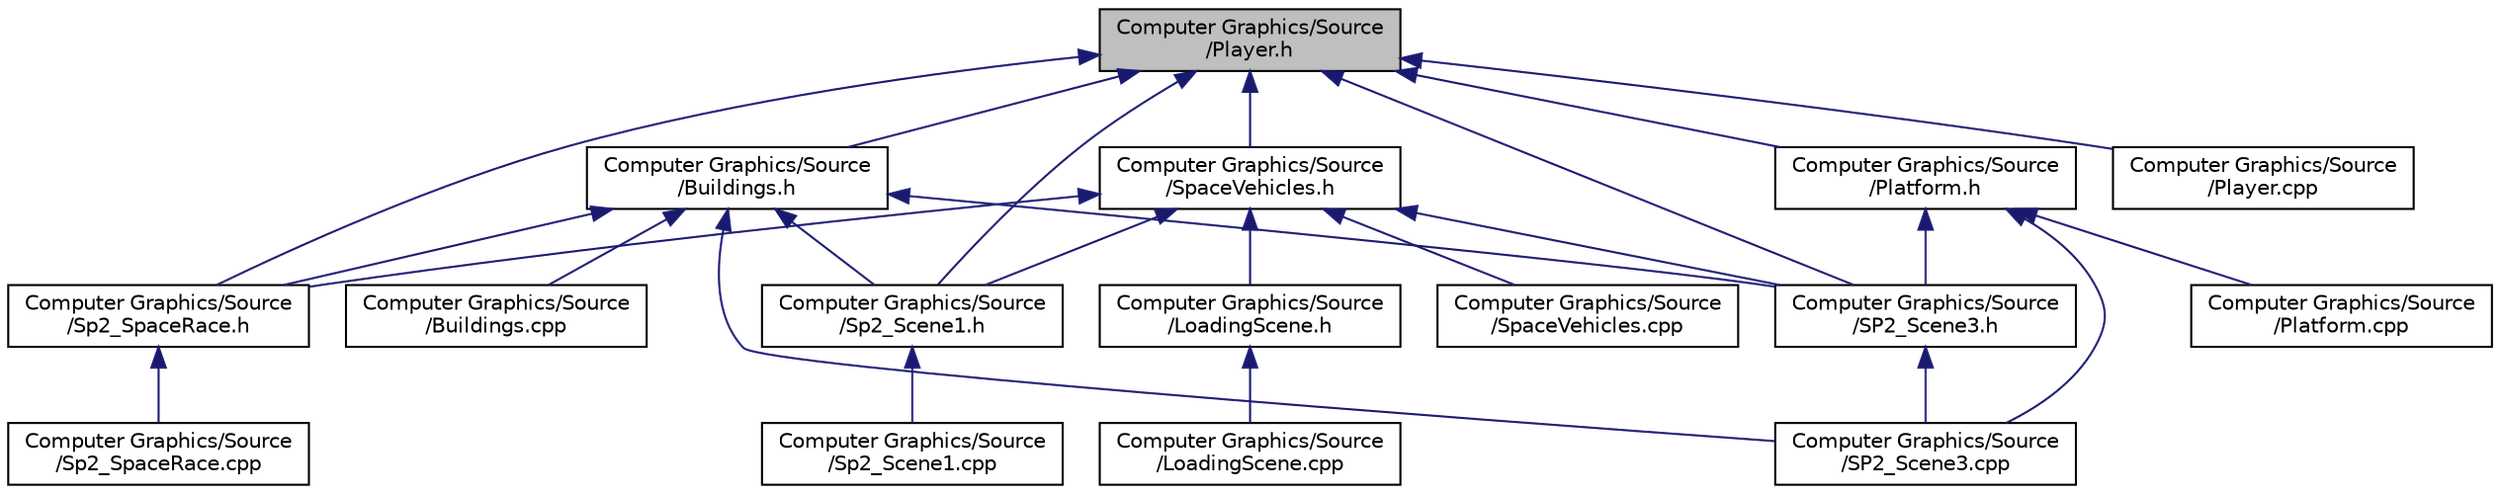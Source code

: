 digraph "Computer Graphics/Source/Player.h"
{
  bgcolor="transparent";
  edge [fontname="Helvetica",fontsize="10",labelfontname="Helvetica",labelfontsize="10"];
  node [fontname="Helvetica",fontsize="10",shape=record];
  Node1 [label="Computer Graphics/Source\l/Player.h",height=0.2,width=0.4,color="black", fillcolor="grey75", style="filled", fontcolor="black"];
  Node1 -> Node2 [dir="back",color="midnightblue",fontsize="10",style="solid",fontname="Helvetica"];
  Node2 [label="Computer Graphics/Source\l/Buildings.h",height=0.2,width=0.4,color="black",URL="$Buildings_8h.html",tooltip="Class to define the Buildings inheriting from GameChar. "];
  Node2 -> Node3 [dir="back",color="midnightblue",fontsize="10",style="solid",fontname="Helvetica"];
  Node3 [label="Computer Graphics/Source\l/Buildings.cpp",height=0.2,width=0.4,color="black",URL="$Buildings_8cpp.html"];
  Node2 -> Node4 [dir="back",color="midnightblue",fontsize="10",style="solid",fontname="Helvetica"];
  Node4 [label="Computer Graphics/Source\l/Sp2_Scene1.h",height=0.2,width=0.4,color="black",URL="$Sp2__Scene1_8h.html",tooltip="Class to define Scene1 of the game. "];
  Node4 -> Node5 [dir="back",color="midnightblue",fontsize="10",style="solid",fontname="Helvetica"];
  Node5 [label="Computer Graphics/Source\l/Sp2_Scene1.cpp",height=0.2,width=0.4,color="black",URL="$Sp2__Scene1_8cpp.html"];
  Node2 -> Node6 [dir="back",color="midnightblue",fontsize="10",style="solid",fontname="Helvetica"];
  Node6 [label="Computer Graphics/Source\l/SP2_Scene3.h",height=0.2,width=0.4,color="black",URL="$SP2__Scene3_8h.html",tooltip="Scene class. "];
  Node6 -> Node7 [dir="back",color="midnightblue",fontsize="10",style="solid",fontname="Helvetica"];
  Node7 [label="Computer Graphics/Source\l/SP2_Scene3.cpp",height=0.2,width=0.4,color="black",URL="$SP2__Scene3_8cpp.html",tooltip="Scene class. "];
  Node2 -> Node7 [dir="back",color="midnightblue",fontsize="10",style="solid",fontname="Helvetica"];
  Node2 -> Node8 [dir="back",color="midnightblue",fontsize="10",style="solid",fontname="Helvetica"];
  Node8 [label="Computer Graphics/Source\l/Sp2_SpaceRace.h",height=0.2,width=0.4,color="black",URL="$Sp2__SpaceRace_8h.html",tooltip="Class to define the Space Race Scene. "];
  Node8 -> Node9 [dir="back",color="midnightblue",fontsize="10",style="solid",fontname="Helvetica"];
  Node9 [label="Computer Graphics/Source\l/Sp2_SpaceRace.cpp",height=0.2,width=0.4,color="black",URL="$Sp2__SpaceRace_8cpp.html"];
  Node1 -> Node10 [dir="back",color="midnightblue",fontsize="10",style="solid",fontname="Helvetica"];
  Node10 [label="Computer Graphics/Source\l/SpaceVehicles.h",height=0.2,width=0.4,color="black",URL="$SpaceVehicles_8h.html",tooltip="Class to define Space Vehicles. "];
  Node10 -> Node11 [dir="back",color="midnightblue",fontsize="10",style="solid",fontname="Helvetica"];
  Node11 [label="Computer Graphics/Source\l/LoadingScene.h",height=0.2,width=0.4,color="black",URL="$LoadingScene_8h.html",tooltip="Class to define the loading of scenes. "];
  Node11 -> Node12 [dir="back",color="midnightblue",fontsize="10",style="solid",fontname="Helvetica"];
  Node12 [label="Computer Graphics/Source\l/LoadingScene.cpp",height=0.2,width=0.4,color="black",URL="$LoadingScene_8cpp.html"];
  Node10 -> Node4 [dir="back",color="midnightblue",fontsize="10",style="solid",fontname="Helvetica"];
  Node10 -> Node6 [dir="back",color="midnightblue",fontsize="10",style="solid",fontname="Helvetica"];
  Node10 -> Node8 [dir="back",color="midnightblue",fontsize="10",style="solid",fontname="Helvetica"];
  Node10 -> Node13 [dir="back",color="midnightblue",fontsize="10",style="solid",fontname="Helvetica"];
  Node13 [label="Computer Graphics/Source\l/SpaceVehicles.cpp",height=0.2,width=0.4,color="black",URL="$SpaceVehicles_8cpp.html"];
  Node1 -> Node14 [dir="back",color="midnightblue",fontsize="10",style="solid",fontname="Helvetica"];
  Node14 [label="Computer Graphics/Source\l/Platform.h",height=0.2,width=0.4,color="black",URL="$Platform_8h.html",tooltip="Class to define platform while inheriting from GameChar. "];
  Node14 -> Node15 [dir="back",color="midnightblue",fontsize="10",style="solid",fontname="Helvetica"];
  Node15 [label="Computer Graphics/Source\l/Platform.cpp",height=0.2,width=0.4,color="black",URL="$Platform_8cpp.html",tooltip="This contains all of the functions in Platform Class. "];
  Node14 -> Node6 [dir="back",color="midnightblue",fontsize="10",style="solid",fontname="Helvetica"];
  Node14 -> Node7 [dir="back",color="midnightblue",fontsize="10",style="solid",fontname="Helvetica"];
  Node1 -> Node16 [dir="back",color="midnightblue",fontsize="10",style="solid",fontname="Helvetica"];
  Node16 [label="Computer Graphics/Source\l/Player.cpp",height=0.2,width=0.4,color="black",URL="$Player_8cpp.html"];
  Node1 -> Node4 [dir="back",color="midnightblue",fontsize="10",style="solid",fontname="Helvetica"];
  Node1 -> Node6 [dir="back",color="midnightblue",fontsize="10",style="solid",fontname="Helvetica"];
  Node1 -> Node8 [dir="back",color="midnightblue",fontsize="10",style="solid",fontname="Helvetica"];
}
